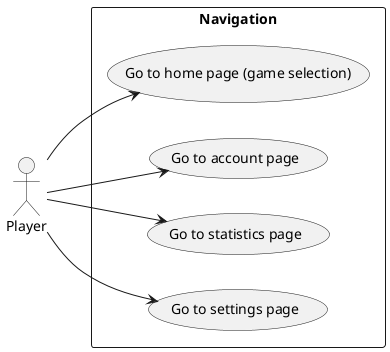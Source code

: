 @startuml use_case_navigation
left to right direction
:Player: as player

rectangle "Navigation" as navigation {
    usecase "Go to home page (game selection)" as home_page
    usecase "Go to account page" as account_page
    usecase "Go to statistics page" as statistics_page
    usecase "Go to settings page" as settings_page
}

player --> home_page
player --> account_page
player --> statistics_page
player --> settings_page
@enduml
